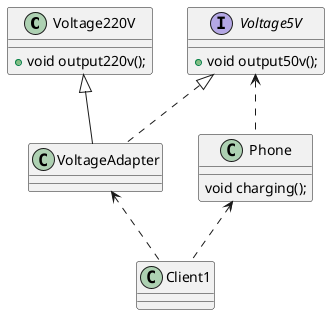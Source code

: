 @startuml

class Voltage220V
interface Voltage5V
class VoltageAdapter
class Phone
class Client1


Voltage220V <|-- VoltageAdapter
Voltage5V <|.. VoltageAdapter
Voltage5V <.. Phone
Phone <.. Client1
VoltageAdapter <.. Client1
class Voltage220V{
 + void output220v();
}

interface Voltage5V{
 + void output50v();
}
class Phone{
  void charging();
}

@enduml